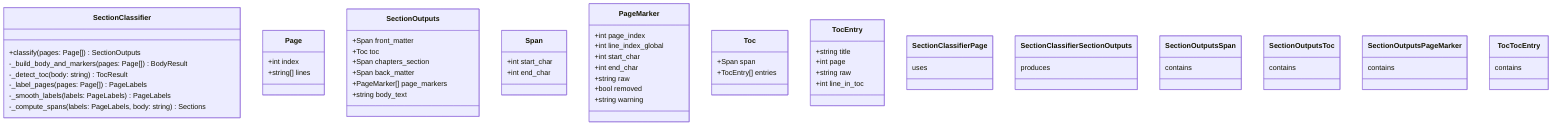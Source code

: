 classDiagram
    class SectionClassifier {
      +classify(pages: Page[]) SectionOutputs
      -_build_body_and_markers(pages: Page[]) BodyResult
      -_detect_toc(body: string) TocResult
      -_label_pages(pages: Page[]) PageLabels
      -_smooth_labels(labels: PageLabels) PageLabels
      -_compute_spans(labels: PageLabels, body: string) Sections
    }

    class Page {
      +int index
      +string[] lines
    }

    class SectionOutputs {
      +Span front_matter
      +Toc toc
      +Span chapters_section
      +Span back_matter
      +PageMarker[] page_markers
      +string body_text
    }

    class Span {
      +int start_char
      +int end_char
    }

    class PageMarker {
      +int page_index
      +int line_index_global
      +int start_char
      +int end_char
      +string raw
      +bool removed
      +string warning
    }

    class Toc {
      +Span span
      +TocEntry[] entries
    }

    class TocEntry {
      +string title
      +int page
      +string raw
      +int line_in_toc
    }

    %% Relationships
    SectionClassifier  Page : uses
    SectionClassifier  SectionOutputs : produces
    SectionOutputs  Span : contains
    SectionOutputs  Toc : contains
    SectionOutputs  PageMarker : contains
    Toc  TocEntry : contains